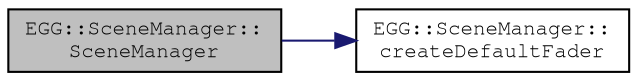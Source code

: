 digraph "EGG::SceneManager::SceneManager"
{
 // LATEX_PDF_SIZE
  edge [fontname="FreeMono",fontsize="10",labelfontname="FreeMono",labelfontsize="10"];
  node [fontname="FreeMono",fontsize="10",shape=record];
  rankdir="LR";
  Node1 [label="EGG::SceneManager::\lSceneManager",height=0.2,width=0.4,color="black", fillcolor="grey75", style="filled", fontcolor="black",tooltip="Constructor."];
  Node1 -> Node2 [color="midnightblue",fontsize="10",style="solid",fontname="FreeMono"];
  Node2 [label="EGG::SceneManager::\lcreateDefaultFader",height=0.2,width=0.4,color="black", fillcolor="white", style="filled",URL="$class_e_g_g_1_1_scene_manager.html#abe43a0d5474b3072de4a83da2aa93847",tooltip="[vt+0x20] Create the default fader for this manager"];
}
